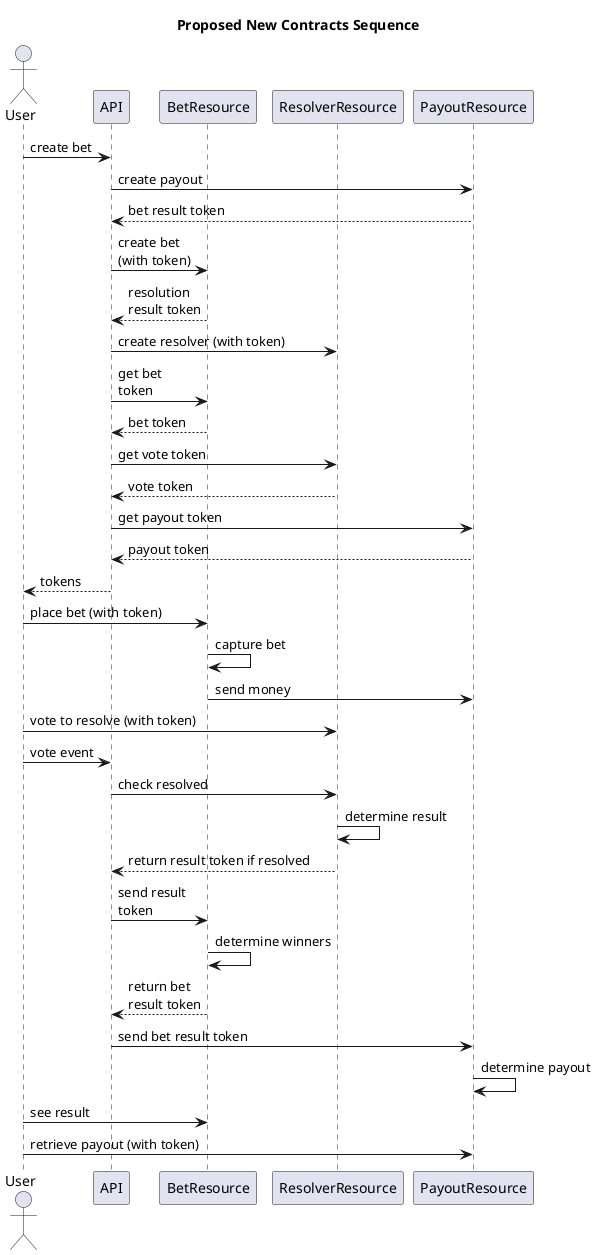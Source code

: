 @startuml newContractSeq

title Proposed New Contracts Sequence

actor User as user
participant API as api
participant BetResource as br
participant ResolverResource as rr
participant PayoutResource as pr

user -> api : create bet
api -> pr : create payout
pr --> api : bet result token
api -> br : create bet\n(with token)
br --> api : resolution\nresult token
api -> rr : create resolver (with token)
api -> br : get bet\ntoken
br --> api : bet token
api -> rr : get vote token
rr --> api : vote token
api -> pr : get payout token
pr --> api : payout token
api --> user : tokens
user -> br : place bet (with token)
br -> br : capture bet
br -> pr : send money
user -> rr : vote to resolve (with token)
user -> api : vote event
api -> rr : check resolved
rr -> rr : determine result
rr --> api : return result token if resolved
api -> br : send result\ntoken
br -> br : determine winners
br --> api : return bet\nresult token
api -> pr : send bet result token
pr -> pr : determine payout
user -> br : see result
user -> pr : retrieve payout (with token)

@enduml
